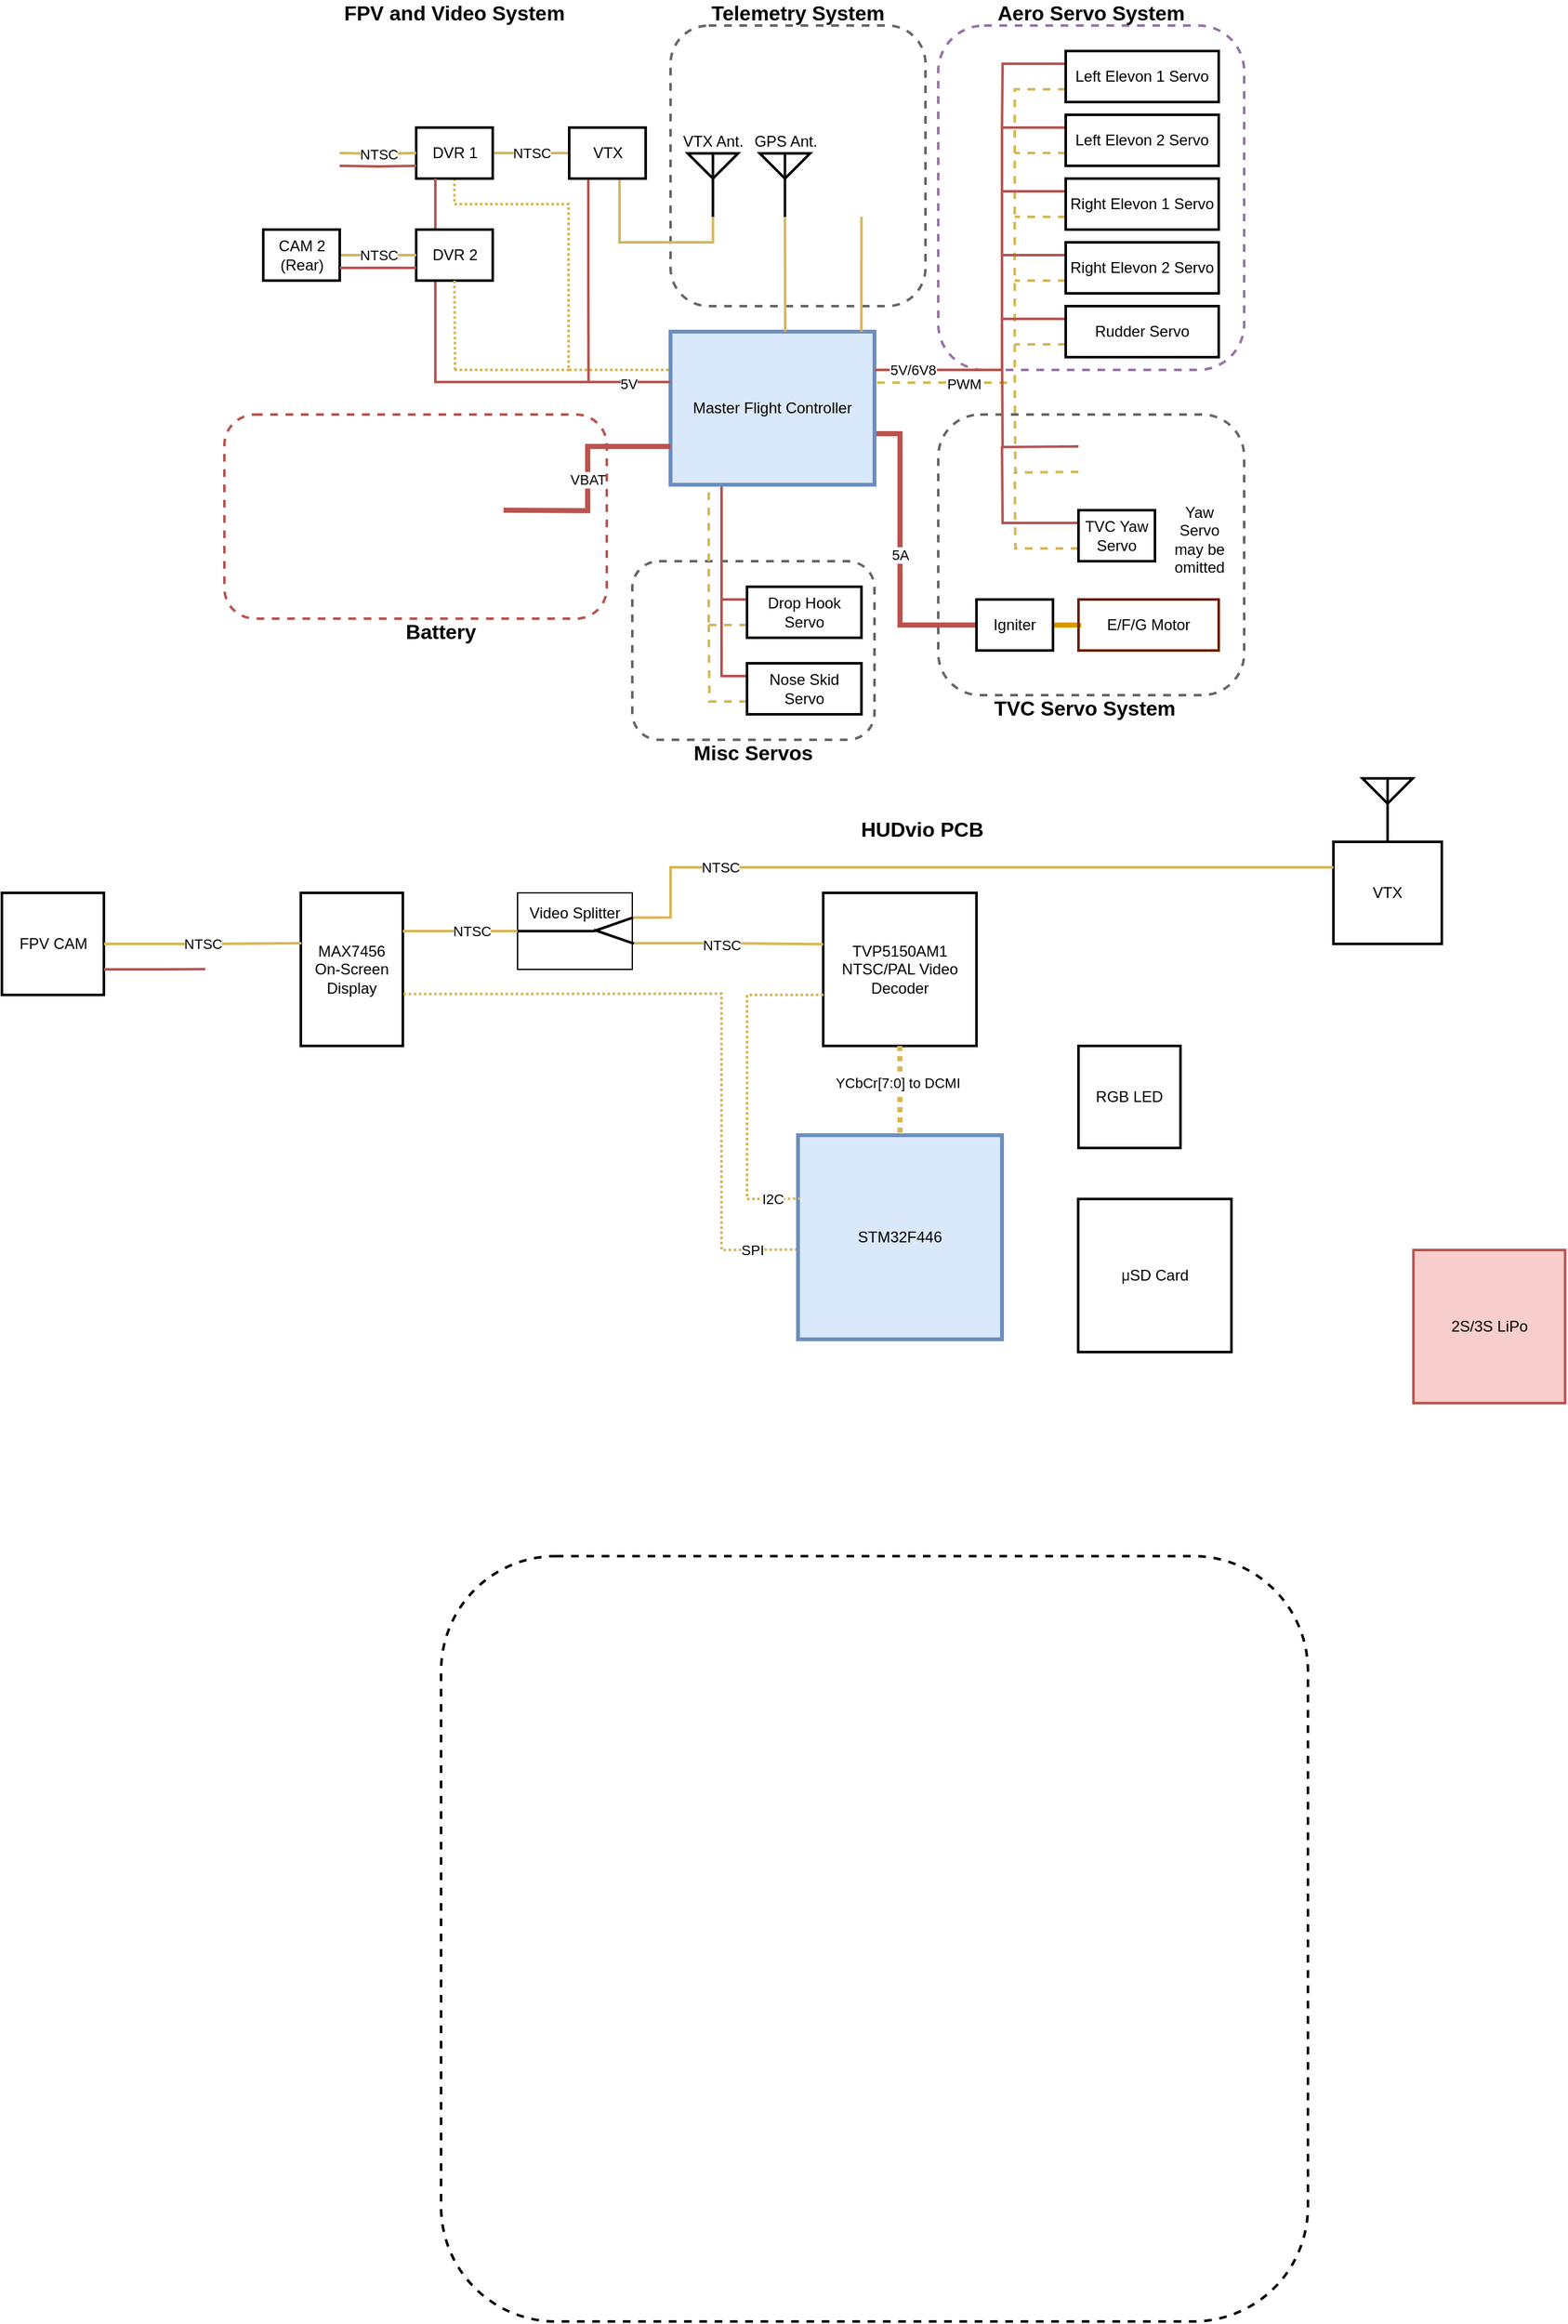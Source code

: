 <mxfile version="14.1.8" type="device"><diagram name="Page-1" id="c7558073-3199-34d8-9f00-42111426c3f3"><mxGraphModel dx="972" dy="130" grid="1" gridSize="10" guides="1" tooltips="1" connect="1" arrows="1" fold="1" page="1" pageScale="1" pageWidth="826" pageHeight="1169" background="#ffffff" math="0" shadow="0"><root><mxCell id="0"/><mxCell id="1" parent="0"/><mxCell id="UUqyPNW_SZ0xAPP06W98-3" value="" style="rounded=1;whiteSpace=wrap;html=1;strokeWidth=2;fillColor=none;dashed=1;" vertex="1" parent="1"><mxGeometry x="180" y="1320" width="680" height="600" as="geometry"/></mxCell><mxCell id="fERpLwHiHbuTwXrpiq9R-182" value="" style="rounded=1;whiteSpace=wrap;html=1;strokeWidth=2;strokeColor=#666666;dashed=1;fontColor=#333333;fillColor=none;" parent="1" vertex="1"><mxGeometry x="330" y="540" width="190" height="140" as="geometry"/></mxCell><mxCell id="fERpLwHiHbuTwXrpiq9R-139" value="" style="rounded=1;whiteSpace=wrap;html=1;strokeWidth=2;strokeColor=#b85450;dashed=1;fillColor=none;" parent="1" vertex="1"><mxGeometry x="10" y="425" width="300" height="160" as="geometry"/></mxCell><mxCell id="fERpLwHiHbuTwXrpiq9R-149" value="" style="rounded=1;whiteSpace=wrap;html=1;strokeWidth=2;strokeColor=#9673a6;dashed=1;fillColor=none;" parent="1" vertex="1"><mxGeometry x="570" y="120" width="240" height="270" as="geometry"/></mxCell><mxCell id="fERpLwHiHbuTwXrpiq9R-150" value="" style="rounded=1;whiteSpace=wrap;html=1;strokeWidth=2;strokeColor=#666666;dashed=1;fontColor=#333333;fillColor=none;" parent="1" vertex="1"><mxGeometry x="570" y="425" width="240" height="220" as="geometry"/></mxCell><mxCell id="fERpLwHiHbuTwXrpiq9R-135" value="" style="rounded=1;whiteSpace=wrap;html=1;strokeWidth=2;strokeColor=#666666;dashed=1;fontColor=#333333;fillColor=none;" parent="1" vertex="1"><mxGeometry x="360" y="120" width="200" height="220" as="geometry"/></mxCell><mxCell id="fERpLwHiHbuTwXrpiq9R-173" style="edgeStyle=orthogonalEdgeStyle;rounded=0;orthogonalLoop=1;jettySize=auto;html=1;exitX=0.75;exitY=1;exitDx=0;exitDy=0;entryX=0;entryY=0.5;entryDx=0;entryDy=0;startArrow=none;startFill=0;endArrow=none;endFill=0;strokeWidth=4;fillColor=#f8cecc;strokeColor=#b85450;" parent="1" source="fERpLwHiHbuTwXrpiq9R-96" target="fERpLwHiHbuTwXrpiq9R-151" edge="1"><mxGeometry relative="1" as="geometry"><Array as="points"><mxPoint x="480" y="440"/><mxPoint x="540" y="440"/><mxPoint x="540" y="590"/></Array></mxGeometry></mxCell><mxCell id="fERpLwHiHbuTwXrpiq9R-174" value="5A" style="edgeLabel;html=1;align=center;verticalAlign=middle;resizable=0;points=[];" parent="fERpLwHiHbuTwXrpiq9R-173" vertex="1" connectable="0"><mxGeometry x="0.284" y="3" relative="1" as="geometry"><mxPoint x="-3.0" y="-4.17" as="offset"/></mxGeometry></mxCell><mxCell id="fERpLwHiHbuTwXrpiq9R-187" style="edgeStyle=orthogonalEdgeStyle;rounded=0;orthogonalLoop=1;jettySize=auto;html=1;exitX=0.25;exitY=1;exitDx=0;exitDy=0;entryX=0;entryY=0.25;entryDx=0;entryDy=0;startArrow=none;startFill=0;endArrow=none;endFill=0;strokeWidth=2;fontSize=16;fillColor=#f8cecc;strokeColor=#b85450;" parent="1" source="fERpLwHiHbuTwXrpiq9R-96" target="fERpLwHiHbuTwXrpiq9R-183" edge="1"><mxGeometry relative="1" as="geometry"/></mxCell><mxCell id="fERpLwHiHbuTwXrpiq9R-197" style="edgeStyle=orthogonalEdgeStyle;rounded=0;orthogonalLoop=1;jettySize=auto;html=1;exitX=0;exitY=1;exitDx=0;exitDy=0;dashed=1;startArrow=none;startFill=0;endArrow=none;endFill=0;strokeWidth=2;fontSize=16;fillColor=#fff2cc;strokeColor=#d6b656;" parent="1" source="fERpLwHiHbuTwXrpiq9R-96" edge="1"><mxGeometry relative="1" as="geometry"><mxPoint x="390.0" y="590" as="targetPoint"/><Array as="points"><mxPoint x="390" y="480"/></Array></mxGeometry></mxCell><mxCell id="fERpLwHiHbuTwXrpiq9R-96" value="Master Flight Controller" style="rounded=0;whiteSpace=wrap;html=1;strokeWidth=3;fillColor=#dae8fc;strokeColor=#6c8ebf;glass=0;shadow=0;sketch=0;" parent="1" vertex="1"><mxGeometry x="360" y="360" width="160" height="120" as="geometry"/></mxCell><mxCell id="fERpLwHiHbuTwXrpiq9R-107" value="NTSC" style="edgeStyle=orthogonalEdgeStyle;rounded=0;orthogonalLoop=1;jettySize=auto;html=1;exitX=1;exitY=0.5;exitDx=0;exitDy=0;entryX=0;entryY=0.5;entryDx=0;entryDy=0;startArrow=none;startFill=0;endArrow=none;endFill=0;strokeWidth=2;fillColor=#fff2cc;strokeColor=#d6b656;" parent="1" source="fERpLwHiHbuTwXrpiq9R-98" target="fERpLwHiHbuTwXrpiq9R-106" edge="1"><mxGeometry relative="1" as="geometry"/></mxCell><mxCell id="fERpLwHiHbuTwXrpiq9R-114" style="edgeStyle=orthogonalEdgeStyle;rounded=0;orthogonalLoop=1;jettySize=auto;html=1;exitX=0.5;exitY=1;exitDx=0;exitDy=0;entryX=0;entryY=0.25;entryDx=0;entryDy=0;startArrow=none;startFill=0;endArrow=none;endFill=0;strokeWidth=2;fillColor=#fff2cc;strokeColor=#d6b656;dashed=1;dashPattern=1 1;" parent="1" source="fERpLwHiHbuTwXrpiq9R-98" target="fERpLwHiHbuTwXrpiq9R-96" edge="1"><mxGeometry relative="1" as="geometry"><Array as="points"><mxPoint x="190" y="260"/><mxPoint x="280" y="260"/><mxPoint x="280" y="390"/></Array></mxGeometry></mxCell><mxCell id="fERpLwHiHbuTwXrpiq9R-98" value="DVR 1" style="rounded=0;whiteSpace=wrap;html=1;strokeWidth=2;" parent="1" vertex="1"><mxGeometry x="160.5" y="200" width="60" height="40" as="geometry"/></mxCell><mxCell id="fERpLwHiHbuTwXrpiq9R-126" style="edgeStyle=orthogonalEdgeStyle;rounded=0;orthogonalLoop=1;jettySize=auto;html=1;exitX=0.25;exitY=1;exitDx=0;exitDy=0;entryX=-0.001;entryY=0.329;entryDx=0;entryDy=0;entryPerimeter=0;startArrow=none;startFill=0;endArrow=none;endFill=0;strokeWidth=2;fillColor=#f8cecc;strokeColor=#b85450;" parent="1" source="fERpLwHiHbuTwXrpiq9R-101" target="fERpLwHiHbuTwXrpiq9R-96" edge="1"><mxGeometry relative="1" as="geometry"/></mxCell><mxCell id="fERpLwHiHbuTwXrpiq9R-129" value="5V" style="edgeLabel;html=1;align=center;verticalAlign=middle;resizable=0;points=[];" parent="fERpLwHiHbuTwXrpiq9R-126" vertex="1" connectable="0"><mxGeometry x="0.751" y="-1" relative="1" as="geometry"><mxPoint as="offset"/></mxGeometry></mxCell><mxCell id="fERpLwHiHbuTwXrpiq9R-127" style="edgeStyle=orthogonalEdgeStyle;rounded=0;orthogonalLoop=1;jettySize=auto;html=1;exitX=0.25;exitY=0;exitDx=0;exitDy=0;entryX=0.25;entryY=1;entryDx=0;entryDy=0;startArrow=none;startFill=0;endArrow=none;endFill=0;strokeWidth=2;fillColor=#f8cecc;strokeColor=#b85450;" parent="1" source="fERpLwHiHbuTwXrpiq9R-101" target="fERpLwHiHbuTwXrpiq9R-98" edge="1"><mxGeometry relative="1" as="geometry"/></mxCell><mxCell id="fERpLwHiHbuTwXrpiq9R-101" value="DVR 2" style="rounded=0;whiteSpace=wrap;html=1;strokeWidth=2;" parent="1" vertex="1"><mxGeometry x="160.5" y="280" width="60" height="40" as="geometry"/></mxCell><mxCell id="fERpLwHiHbuTwXrpiq9R-104" value="NTSC" style="edgeStyle=orthogonalEdgeStyle;rounded=0;orthogonalLoop=1;jettySize=auto;html=1;exitX=1;exitY=0.5;exitDx=0;exitDy=0;entryX=0;entryY=0.5;entryDx=0;entryDy=0;strokeWidth=2;endArrow=none;endFill=0;fillColor=#fff2cc;strokeColor=#d6b656;" parent="1" target="fERpLwHiHbuTwXrpiq9R-98" edge="1"><mxGeometry relative="1" as="geometry"><mxPoint x="100.5" y="220" as="sourcePoint"/></mxGeometry></mxCell><mxCell id="fERpLwHiHbuTwXrpiq9R-130" style="edgeStyle=orthogonalEdgeStyle;rounded=0;orthogonalLoop=1;jettySize=auto;html=1;exitX=1;exitY=0.75;exitDx=0;exitDy=0;entryX=0;entryY=0.75;entryDx=0;entryDy=0;startArrow=none;startFill=0;endArrow=none;endFill=0;strokeWidth=2;fillColor=#f8cecc;strokeColor=#b85450;" parent="1" target="fERpLwHiHbuTwXrpiq9R-98" edge="1"><mxGeometry relative="1" as="geometry"><mxPoint x="100.5" y="230" as="sourcePoint"/></mxGeometry></mxCell><mxCell id="fERpLwHiHbuTwXrpiq9R-105" value="NTSC" style="edgeStyle=orthogonalEdgeStyle;rounded=0;orthogonalLoop=1;jettySize=auto;html=1;exitX=1;exitY=0.5;exitDx=0;exitDy=0;entryX=0;entryY=0.5;entryDx=0;entryDy=0;strokeWidth=2;startArrow=none;startFill=0;endArrow=none;endFill=0;fillColor=#fff2cc;strokeColor=#d6b656;" parent="1" source="fERpLwHiHbuTwXrpiq9R-103" target="fERpLwHiHbuTwXrpiq9R-101" edge="1"><mxGeometry relative="1" as="geometry"/></mxCell><mxCell id="fERpLwHiHbuTwXrpiq9R-103" value="CAM 2&lt;br&gt;(Rear)" style="rounded=0;whiteSpace=wrap;html=1;strokeWidth=2;" parent="1" vertex="1"><mxGeometry x="40.5" y="280" width="60" height="40" as="geometry"/></mxCell><mxCell id="fERpLwHiHbuTwXrpiq9R-111" style="edgeStyle=orthogonalEdgeStyle;rounded=0;orthogonalLoop=1;jettySize=auto;html=1;exitX=1;exitY=0.5;exitDx=0;exitDy=0;entryX=0.5;entryY=1;entryDx=0;entryDy=0;entryPerimeter=0;startArrow=none;startFill=0;endArrow=none;endFill=0;strokeWidth=2;fillColor=#fff2cc;strokeColor=#d6b656;" parent="1" source="fERpLwHiHbuTwXrpiq9R-106" target="fERpLwHiHbuTwXrpiq9R-110" edge="1"><mxGeometry relative="1" as="geometry"><Array as="points"><mxPoint x="320" y="220"/><mxPoint x="320" y="290"/><mxPoint x="393" y="290"/></Array></mxGeometry></mxCell><mxCell id="fERpLwHiHbuTwXrpiq9R-128" style="edgeStyle=orthogonalEdgeStyle;rounded=0;orthogonalLoop=1;jettySize=auto;html=1;exitX=0.25;exitY=1;exitDx=0;exitDy=0;startArrow=none;startFill=0;endArrow=none;endFill=0;strokeWidth=2;fillColor=#f8cecc;strokeColor=#b85450;" parent="1" source="fERpLwHiHbuTwXrpiq9R-106" edge="1"><mxGeometry relative="1" as="geometry"><mxPoint x="295.667" y="400" as="targetPoint"/></mxGeometry></mxCell><mxCell id="fERpLwHiHbuTwXrpiq9R-106" value="VTX" style="rounded=0;whiteSpace=wrap;html=1;strokeWidth=2;" parent="1" vertex="1"><mxGeometry x="280.5" y="200" width="60" height="40" as="geometry"/></mxCell><mxCell id="fERpLwHiHbuTwXrpiq9R-110" value="VTX Ant." style="verticalLabelPosition=top;shadow=0;dashed=0;align=center;html=1;verticalAlign=bottom;shape=mxgraph.electrical.radio.aerial_-_antenna_2;strokeWidth=2;labelPosition=center;" parent="1" vertex="1"><mxGeometry x="373.5" y="220" width="39.5" height="50" as="geometry"/></mxCell><mxCell id="fERpLwHiHbuTwXrpiq9R-115" value="" style="endArrow=none;html=1;strokeWidth=2;exitX=0.5;exitY=1;exitDx=0;exitDy=0;fillColor=#fff2cc;strokeColor=#d6b656;dashed=1;dashPattern=1 1;" parent="1" source="fERpLwHiHbuTwXrpiq9R-101" edge="1"><mxGeometry width="50" height="50" relative="1" as="geometry"><mxPoint x="270" y="310" as="sourcePoint"/><mxPoint x="191" y="390" as="targetPoint"/></mxGeometry></mxCell><mxCell id="fERpLwHiHbuTwXrpiq9R-116" value="" style="endArrow=none;html=1;strokeWidth=2;fillColor=#fff2cc;strokeColor=#d6b656;dashed=1;dashPattern=1 1;" parent="1" edge="1"><mxGeometry width="50" height="50" relative="1" as="geometry"><mxPoint x="190.5" y="390" as="sourcePoint"/><mxPoint x="280.5" y="390" as="targetPoint"/></mxGeometry></mxCell><mxCell id="fERpLwHiHbuTwXrpiq9R-119" value="GPS Ant." style="verticalLabelPosition=top;shadow=0;dashed=0;align=center;html=1;verticalAlign=bottom;shape=mxgraph.electrical.radio.aerial_-_antenna_2;strokeWidth=2;labelPosition=center;" parent="1" vertex="1"><mxGeometry x="430" y="220" width="39.5" height="50" as="geometry"/></mxCell><mxCell id="fERpLwHiHbuTwXrpiq9R-120" value="" style="endArrow=none;html=1;strokeWidth=2;exitX=0.5;exitY=1;exitDx=0;exitDy=0;exitPerimeter=0;entryX=0.25;entryY=0;entryDx=0;entryDy=0;fillColor=#fff2cc;strokeColor=#d6b656;" parent="1" source="fERpLwHiHbuTwXrpiq9R-119" edge="1"><mxGeometry width="50" height="50" relative="1" as="geometry"><mxPoint x="470" y="320" as="sourcePoint"/><mxPoint x="450" y="360" as="targetPoint"/></mxGeometry></mxCell><mxCell id="fERpLwHiHbuTwXrpiq9R-121" value="" style="endArrow=none;html=1;strokeWidth=2;entryX=0.25;entryY=0;entryDx=0;entryDy=0;fillColor=#fff2cc;strokeColor=#d6b656;exitX=0.5;exitY=1;exitDx=0;exitDy=0;exitPerimeter=0;" parent="1" edge="1"><mxGeometry width="50" height="50" relative="1" as="geometry"><mxPoint x="509.75" y="270.0" as="sourcePoint"/><mxPoint x="509.71" y="360" as="targetPoint"/></mxGeometry></mxCell><mxCell id="fERpLwHiHbuTwXrpiq9R-131" style="edgeStyle=orthogonalEdgeStyle;rounded=0;orthogonalLoop=1;jettySize=auto;html=1;exitX=1;exitY=0.75;exitDx=0;exitDy=0;entryX=0;entryY=0.75;entryDx=0;entryDy=0;startArrow=none;startFill=0;endArrow=none;endFill=0;strokeWidth=2;fillColor=#f8cecc;strokeColor=#b85450;" parent="1" edge="1"><mxGeometry relative="1" as="geometry"><mxPoint x="100.5" y="310" as="sourcePoint"/><mxPoint x="160.5" y="310" as="targetPoint"/></mxGeometry></mxCell><mxCell id="fERpLwHiHbuTwXrpiq9R-133" value="VBAT" style="edgeStyle=orthogonalEdgeStyle;rounded=0;orthogonalLoop=1;jettySize=auto;html=1;entryX=0;entryY=0.75;entryDx=0;entryDy=0;startArrow=none;startFill=0;endArrow=none;endFill=0;strokeWidth=4;fillColor=#f8cecc;strokeColor=#b85450;" parent="1" target="fERpLwHiHbuTwXrpiq9R-96" edge="1"><mxGeometry relative="1" as="geometry"><mxPoint x="229.0" y="499.941" as="sourcePoint"/></mxGeometry></mxCell><mxCell id="fERpLwHiHbuTwXrpiq9R-137" value="Telemetry System" style="text;html=1;strokeColor=none;fillColor=none;align=center;verticalAlign=middle;whiteSpace=wrap;rounded=0;shadow=0;glass=0;dashed=1;sketch=0;fontSize=16;fontStyle=1" parent="1" vertex="1"><mxGeometry x="390" y="100" width="140" height="20" as="geometry"/></mxCell><mxCell id="fERpLwHiHbuTwXrpiq9R-138" value="FPV and Video System" style="text;html=1;strokeColor=none;fillColor=none;align=center;verticalAlign=middle;whiteSpace=wrap;rounded=0;shadow=0;glass=0;dashed=1;sketch=0;fontSize=16;fontStyle=1" parent="1" vertex="1"><mxGeometry x="93.25" y="100" width="194.5" height="20" as="geometry"/></mxCell><mxCell id="fERpLwHiHbuTwXrpiq9R-140" value="Battery" style="text;html=1;strokeColor=none;fillColor=none;align=center;verticalAlign=middle;whiteSpace=wrap;rounded=0;shadow=0;glass=0;dashed=1;sketch=0;fontSize=16;fontStyle=1" parent="1" vertex="1"><mxGeometry x="115" y="585" width="130" height="20" as="geometry"/></mxCell><mxCell id="fERpLwHiHbuTwXrpiq9R-159" style="edgeStyle=orthogonalEdgeStyle;rounded=0;orthogonalLoop=1;jettySize=auto;html=1;exitX=0;exitY=0.25;exitDx=0;exitDy=0;startArrow=none;startFill=0;endArrow=none;endFill=0;strokeWidth=2;fillColor=#f8cecc;strokeColor=#b85450;" parent="1" source="fERpLwHiHbuTwXrpiq9R-142" edge="1"><mxGeometry relative="1" as="geometry"><mxPoint x="620" y="200" as="targetPoint"/></mxGeometry></mxCell><mxCell id="fERpLwHiHbuTwXrpiq9R-160" style="edgeStyle=orthogonalEdgeStyle;rounded=0;orthogonalLoop=1;jettySize=auto;html=1;exitX=0;exitY=0.75;exitDx=0;exitDy=0;entryX=1;entryY=0.333;entryDx=0;entryDy=0;entryPerimeter=0;startArrow=none;startFill=0;endArrow=none;endFill=0;strokeWidth=2;fillColor=#fff2cc;strokeColor=#d6b656;dashed=1;" parent="1" source="fERpLwHiHbuTwXrpiq9R-142" target="fERpLwHiHbuTwXrpiq9R-96" edge="1"><mxGeometry relative="1" as="geometry"><Array as="points"><mxPoint x="630" y="170"/><mxPoint x="630" y="400"/></Array></mxGeometry></mxCell><mxCell id="fERpLwHiHbuTwXrpiq9R-170" value="PWM" style="edgeLabel;html=1;align=center;verticalAlign=middle;resizable=0;points=[];" parent="fERpLwHiHbuTwXrpiq9R-160" vertex="1" connectable="0"><mxGeometry x="0.767" y="1" relative="1" as="geometry"><mxPoint x="24.76" as="offset"/></mxGeometry></mxCell><mxCell id="fERpLwHiHbuTwXrpiq9R-142" value="Left Elevon 1 Servo" style="rounded=0;whiteSpace=wrap;html=1;strokeWidth=2;" parent="1" vertex="1"><mxGeometry x="670" y="140" width="120" height="40" as="geometry"/></mxCell><mxCell id="fERpLwHiHbuTwXrpiq9R-154" style="edgeStyle=orthogonalEdgeStyle;rounded=0;orthogonalLoop=1;jettySize=auto;html=1;exitX=0;exitY=0.25;exitDx=0;exitDy=0;entryX=1;entryY=0.25;entryDx=0;entryDy=0;startArrow=none;startFill=0;endArrow=none;endFill=0;strokeWidth=2;fillColor=#f8cecc;strokeColor=#b85450;" parent="1" source="fERpLwHiHbuTwXrpiq9R-143" target="fERpLwHiHbuTwXrpiq9R-96" edge="1"><mxGeometry relative="1" as="geometry"><Array as="points"><mxPoint x="620" y="200"/><mxPoint x="620" y="390"/></Array></mxGeometry></mxCell><mxCell id="fERpLwHiHbuTwXrpiq9R-171" value="5V/6V8" style="edgeLabel;html=1;align=center;verticalAlign=middle;resizable=0;points=[];" parent="fERpLwHiHbuTwXrpiq9R-154" vertex="1" connectable="0"><mxGeometry x="0.833" y="1" relative="1" as="geometry"><mxPoint x="0.95" y="-1" as="offset"/></mxGeometry></mxCell><mxCell id="fERpLwHiHbuTwXrpiq9R-161" style="edgeStyle=orthogonalEdgeStyle;rounded=0;orthogonalLoop=1;jettySize=auto;html=1;exitX=0;exitY=0.75;exitDx=0;exitDy=0;dashed=1;startArrow=none;startFill=0;endArrow=none;endFill=0;strokeWidth=2;fillColor=#fff2cc;strokeColor=#d6b656;" parent="1" source="fERpLwHiHbuTwXrpiq9R-143" edge="1"><mxGeometry relative="1" as="geometry"><mxPoint x="630" y="220" as="targetPoint"/></mxGeometry></mxCell><mxCell id="fERpLwHiHbuTwXrpiq9R-143" value="Left Elevon 2 Servo" style="rounded=0;whiteSpace=wrap;html=1;strokeWidth=2;" parent="1" vertex="1"><mxGeometry x="670" y="190" width="120" height="40" as="geometry"/></mxCell><mxCell id="fERpLwHiHbuTwXrpiq9R-155" style="edgeStyle=orthogonalEdgeStyle;rounded=0;orthogonalLoop=1;jettySize=auto;html=1;exitX=0;exitY=0.25;exitDx=0;exitDy=0;startArrow=none;startFill=0;endArrow=none;endFill=0;strokeWidth=2;fillColor=#f8cecc;strokeColor=#b85450;" parent="1" source="fERpLwHiHbuTwXrpiq9R-144" edge="1"><mxGeometry relative="1" as="geometry"><mxPoint x="620" y="250" as="targetPoint"/></mxGeometry></mxCell><mxCell id="fERpLwHiHbuTwXrpiq9R-162" style="edgeStyle=orthogonalEdgeStyle;rounded=0;orthogonalLoop=1;jettySize=auto;html=1;exitX=0;exitY=0.75;exitDx=0;exitDy=0;dashed=1;startArrow=none;startFill=0;endArrow=none;endFill=0;strokeWidth=2;fillColor=#fff2cc;strokeColor=#d6b656;" parent="1" source="fERpLwHiHbuTwXrpiq9R-144" edge="1"><mxGeometry relative="1" as="geometry"><mxPoint x="630" y="270" as="targetPoint"/></mxGeometry></mxCell><mxCell id="fERpLwHiHbuTwXrpiq9R-144" value="Right Elevon 1 Servo" style="rounded=0;whiteSpace=wrap;html=1;strokeWidth=2;" parent="1" vertex="1"><mxGeometry x="670" y="240" width="120" height="40" as="geometry"/></mxCell><mxCell id="fERpLwHiHbuTwXrpiq9R-156" style="edgeStyle=orthogonalEdgeStyle;rounded=0;orthogonalLoop=1;jettySize=auto;html=1;exitX=0;exitY=0.25;exitDx=0;exitDy=0;startArrow=none;startFill=0;endArrow=none;endFill=0;strokeWidth=2;fillColor=#f8cecc;strokeColor=#b85450;" parent="1" source="fERpLwHiHbuTwXrpiq9R-145" edge="1"><mxGeometry relative="1" as="geometry"><mxPoint x="620" y="300" as="targetPoint"/></mxGeometry></mxCell><mxCell id="fERpLwHiHbuTwXrpiq9R-163" style="edgeStyle=orthogonalEdgeStyle;rounded=0;orthogonalLoop=1;jettySize=auto;html=1;exitX=0;exitY=0.75;exitDx=0;exitDy=0;dashed=1;startArrow=none;startFill=0;endArrow=none;endFill=0;strokeWidth=2;fillColor=#fff2cc;strokeColor=#d6b656;" parent="1" source="fERpLwHiHbuTwXrpiq9R-145" edge="1"><mxGeometry relative="1" as="geometry"><mxPoint x="630" y="320" as="targetPoint"/></mxGeometry></mxCell><mxCell id="fERpLwHiHbuTwXrpiq9R-145" value="Right Elevon 2 Servo" style="rounded=0;whiteSpace=wrap;html=1;strokeWidth=2;" parent="1" vertex="1"><mxGeometry x="670" y="290" width="120" height="40" as="geometry"/></mxCell><mxCell id="fERpLwHiHbuTwXrpiq9R-157" style="edgeStyle=orthogonalEdgeStyle;rounded=0;orthogonalLoop=1;jettySize=auto;html=1;exitX=0;exitY=0.25;exitDx=0;exitDy=0;startArrow=none;startFill=0;endArrow=none;endFill=0;strokeWidth=2;fillColor=#f8cecc;strokeColor=#b85450;" parent="1" source="fERpLwHiHbuTwXrpiq9R-146" edge="1"><mxGeometry relative="1" as="geometry"><mxPoint x="620" y="350" as="targetPoint"/></mxGeometry></mxCell><mxCell id="fERpLwHiHbuTwXrpiq9R-164" style="edgeStyle=orthogonalEdgeStyle;rounded=0;orthogonalLoop=1;jettySize=auto;html=1;exitX=0;exitY=0.75;exitDx=0;exitDy=0;dashed=1;startArrow=none;startFill=0;endArrow=none;endFill=0;strokeWidth=2;fillColor=#fff2cc;strokeColor=#d6b656;" parent="1" source="fERpLwHiHbuTwXrpiq9R-146" edge="1"><mxGeometry relative="1" as="geometry"><mxPoint x="630" y="370" as="targetPoint"/></mxGeometry></mxCell><mxCell id="fERpLwHiHbuTwXrpiq9R-146" value="Rudder Servo" style="rounded=0;whiteSpace=wrap;html=1;strokeWidth=2;" parent="1" vertex="1"><mxGeometry x="670" y="340" width="120" height="40" as="geometry"/></mxCell><mxCell id="fERpLwHiHbuTwXrpiq9R-166" style="edgeStyle=orthogonalEdgeStyle;rounded=0;orthogonalLoop=1;jettySize=auto;html=1;exitX=0;exitY=0.25;exitDx=0;exitDy=0;startArrow=none;startFill=0;endArrow=none;endFill=0;strokeWidth=2;fillColor=#f8cecc;strokeColor=#b85450;" parent="1" edge="1"><mxGeometry relative="1" as="geometry"><mxPoint x="620" y="370" as="targetPoint"/><mxPoint x="680" y="450.0" as="sourcePoint"/></mxGeometry></mxCell><mxCell id="fERpLwHiHbuTwXrpiq9R-168" style="edgeStyle=orthogonalEdgeStyle;rounded=0;orthogonalLoop=1;jettySize=auto;html=1;exitX=0;exitY=0.75;exitDx=0;exitDy=0;startArrow=none;startFill=0;endArrow=none;endFill=0;strokeWidth=2;fillColor=#fff2cc;strokeColor=#d6b656;dashed=1;" parent="1" edge="1"><mxGeometry relative="1" as="geometry"><mxPoint x="630" y="400" as="targetPoint"/><mxPoint x="680" y="470.0" as="sourcePoint"/></mxGeometry></mxCell><mxCell id="fERpLwHiHbuTwXrpiq9R-167" style="edgeStyle=orthogonalEdgeStyle;rounded=0;orthogonalLoop=1;jettySize=auto;html=1;exitX=0;exitY=0.25;exitDx=0;exitDy=0;startArrow=none;startFill=0;endArrow=none;endFill=0;strokeWidth=2;fillColor=#f8cecc;strokeColor=#b85450;" parent="1" source="fERpLwHiHbuTwXrpiq9R-148" edge="1"><mxGeometry relative="1" as="geometry"><mxPoint x="620" y="450" as="targetPoint"/></mxGeometry></mxCell><mxCell id="fERpLwHiHbuTwXrpiq9R-169" style="edgeStyle=orthogonalEdgeStyle;rounded=0;orthogonalLoop=1;jettySize=auto;html=1;exitX=0;exitY=0.75;exitDx=0;exitDy=0;dashed=1;startArrow=none;startFill=0;endArrow=none;endFill=0;strokeWidth=2;fillColor=#fff2cc;strokeColor=#d6b656;" parent="1" source="fERpLwHiHbuTwXrpiq9R-148" edge="1"><mxGeometry relative="1" as="geometry"><mxPoint x="630" y="470" as="targetPoint"/></mxGeometry></mxCell><mxCell id="fERpLwHiHbuTwXrpiq9R-148" value="TVC Yaw Servo" style="rounded=0;whiteSpace=wrap;html=1;strokeWidth=2;" parent="1" vertex="1"><mxGeometry x="680" y="500" width="60" height="40" as="geometry"/></mxCell><mxCell id="fERpLwHiHbuTwXrpiq9R-176" style="edgeStyle=orthogonalEdgeStyle;rounded=0;orthogonalLoop=1;jettySize=auto;html=1;exitX=1;exitY=0.5;exitDx=0;exitDy=0;entryX=0.002;entryY=0.461;entryDx=0;entryDy=0;entryPerimeter=0;startArrow=none;startFill=0;endArrow=none;endFill=0;strokeWidth=4;fillColor=#ffe6cc;strokeColor=#d79b00;" parent="1" source="fERpLwHiHbuTwXrpiq9R-151" target="fERpLwHiHbuTwXrpiq9R-152" edge="1"><mxGeometry relative="1" as="geometry"/></mxCell><mxCell id="fERpLwHiHbuTwXrpiq9R-151" value="Igniter" style="rounded=0;whiteSpace=wrap;html=1;strokeWidth=2;" parent="1" vertex="1"><mxGeometry x="600" y="570" width="60" height="40" as="geometry"/></mxCell><mxCell id="fERpLwHiHbuTwXrpiq9R-152" value="&lt;font color=&quot;#000000&quot;&gt;E/F/G Motor&lt;/font&gt;" style="rounded=0;whiteSpace=wrap;html=1;strokeWidth=2;strokeColor=#6D1F00;fontColor=#ffffff;fillColor=none;" parent="1" vertex="1"><mxGeometry x="680" y="570" width="110" height="40" as="geometry"/></mxCell><mxCell id="fERpLwHiHbuTwXrpiq9R-165" value="Aero Servo System" style="text;html=1;strokeColor=none;fillColor=none;align=center;verticalAlign=middle;whiteSpace=wrap;rounded=0;shadow=0;glass=0;dashed=1;sketch=0;fontSize=16;fontStyle=1" parent="1" vertex="1"><mxGeometry x="615" y="100" width="150" height="20" as="geometry"/></mxCell><mxCell id="fERpLwHiHbuTwXrpiq9R-177" value="TVC Servo System" style="text;html=1;strokeColor=none;fillColor=none;align=center;verticalAlign=middle;whiteSpace=wrap;rounded=0;shadow=0;glass=0;dashed=1;sketch=0;fontSize=16;fontStyle=1" parent="1" vertex="1"><mxGeometry x="610" y="645" width="150" height="20" as="geometry"/></mxCell><mxCell id="fERpLwHiHbuTwXrpiq9R-178" value="Yaw Servo may be omitted" style="text;html=1;strokeColor=none;fillColor=none;align=center;verticalAlign=middle;whiteSpace=wrap;rounded=0;shadow=0;glass=0;dashed=1;sketch=0;fontSize=12;" parent="1" vertex="1"><mxGeometry x="750" y="495" width="50" height="55" as="geometry"/></mxCell><mxCell id="fERpLwHiHbuTwXrpiq9R-194" style="edgeStyle=orthogonalEdgeStyle;rounded=0;orthogonalLoop=1;jettySize=auto;html=1;exitX=0;exitY=0.75;exitDx=0;exitDy=0;dashed=1;startArrow=none;startFill=0;endArrow=none;endFill=0;strokeWidth=2;fontSize=16;fillColor=#fff2cc;strokeColor=#d6b656;" parent="1" source="fERpLwHiHbuTwXrpiq9R-183" edge="1"><mxGeometry relative="1" as="geometry"><mxPoint x="390" y="590" as="targetPoint"/></mxGeometry></mxCell><mxCell id="fERpLwHiHbuTwXrpiq9R-183" value="Drop Hook Servo" style="rounded=0;whiteSpace=wrap;html=1;strokeWidth=2;" parent="1" vertex="1"><mxGeometry x="420" y="560" width="89.75" height="40" as="geometry"/></mxCell><mxCell id="fERpLwHiHbuTwXrpiq9R-189" style="edgeStyle=orthogonalEdgeStyle;rounded=0;orthogonalLoop=1;jettySize=auto;html=1;exitX=0;exitY=0.25;exitDx=0;exitDy=0;startArrow=none;startFill=0;endArrow=none;endFill=0;strokeWidth=2;fontSize=16;fillColor=#f8cecc;strokeColor=#b85450;" parent="1" source="fERpLwHiHbuTwXrpiq9R-184" edge="1"><mxGeometry relative="1" as="geometry"><mxPoint x="400" y="570" as="targetPoint"/></mxGeometry></mxCell><mxCell id="fERpLwHiHbuTwXrpiq9R-192" style="edgeStyle=orthogonalEdgeStyle;rounded=0;orthogonalLoop=1;jettySize=auto;html=1;exitX=0;exitY=0.75;exitDx=0;exitDy=0;dashed=1;startArrow=none;startFill=0;endArrow=none;endFill=0;strokeWidth=2;fontSize=16;fillColor=#fff2cc;strokeColor=#d6b656;" parent="1" source="fERpLwHiHbuTwXrpiq9R-184" edge="1"><mxGeometry relative="1" as="geometry"><mxPoint x="390" y="590" as="targetPoint"/></mxGeometry></mxCell><mxCell id="fERpLwHiHbuTwXrpiq9R-184" value="Nose Skid Servo" style="rounded=0;whiteSpace=wrap;html=1;strokeWidth=2;" parent="1" vertex="1"><mxGeometry x="420" y="620" width="89.75" height="40" as="geometry"/></mxCell><mxCell id="fERpLwHiHbuTwXrpiq9R-185" value="Misc Servos" style="text;html=1;strokeColor=none;fillColor=none;align=center;verticalAlign=middle;whiteSpace=wrap;rounded=0;shadow=0;glass=0;dashed=1;sketch=0;fontSize=16;fontStyle=1" parent="1" vertex="1"><mxGeometry x="350" y="680" width="150" height="20" as="geometry"/></mxCell><mxCell id="UUqyPNW_SZ0xAPP06W98-1" value="STM32F446" style="rounded=0;whiteSpace=wrap;html=1;strokeWidth=3;fillColor=#dae8fc;strokeColor=#6c8ebf;glass=0;shadow=0;sketch=0;" vertex="1" parent="1"><mxGeometry x="460" y="990" width="160" height="160" as="geometry"/></mxCell><mxCell id="UUqyPNW_SZ0xAPP06W98-2" value="FPV CAM" style="rounded=0;whiteSpace=wrap;html=1;strokeWidth=2;" vertex="1" parent="1"><mxGeometry x="-164.5" y="800" width="80" height="80" as="geometry"/></mxCell><mxCell id="UUqyPNW_SZ0xAPP06W98-4" value="MAX7456&lt;br&gt;On-Screen Display" style="rounded=0;whiteSpace=wrap;html=1;strokeWidth=2;" vertex="1" parent="1"><mxGeometry x="70" y="800" width="80" height="120" as="geometry"/></mxCell><mxCell id="UUqyPNW_SZ0xAPP06W98-5" value="HUDvio PCB" style="text;html=1;strokeColor=none;fillColor=none;align=center;verticalAlign=middle;whiteSpace=wrap;rounded=0;shadow=0;glass=0;dashed=1;sketch=0;fontSize=16;fontStyle=1" vertex="1" parent="1"><mxGeometry x="460" y="740" width="194.5" height="20" as="geometry"/></mxCell><mxCell id="UUqyPNW_SZ0xAPP06W98-6" value="TVP5150AM1&lt;br&gt;NTSC/PAL Video Decoder" style="rounded=0;whiteSpace=wrap;html=1;strokeWidth=2;" vertex="1" parent="1"><mxGeometry x="479.75" y="800" width="120.25" height="120" as="geometry"/></mxCell><mxCell id="UUqyPNW_SZ0xAPP06W98-7" value="RGB LED" style="rounded=0;whiteSpace=wrap;html=1;strokeWidth=2;" vertex="1" parent="1"><mxGeometry x="680" y="920" width="80" height="80" as="geometry"/></mxCell><mxCell id="UUqyPNW_SZ0xAPP06W98-8" value="2S/3S LiPo" style="rounded=0;whiteSpace=wrap;html=1;strokeWidth=2;fillColor=#f8cecc;strokeColor=#b85450;" vertex="1" parent="1"><mxGeometry x="942.75" y="1080" width="119" height="120" as="geometry"/></mxCell><mxCell id="UUqyPNW_SZ0xAPP06W98-9" value="" style="verticalLabelPosition=top;shadow=0;dashed=0;align=center;html=1;verticalAlign=bottom;shape=mxgraph.electrical.radio.aerial_-_antenna_2;strokeWidth=2;labelPosition=center;" vertex="1" parent="1"><mxGeometry x="902.75" y="710" width="39.5" height="50" as="geometry"/></mxCell><mxCell id="UUqyPNW_SZ0xAPP06W98-10" value="VTX" style="rounded=0;whiteSpace=wrap;html=1;strokeWidth=2;" vertex="1" parent="1"><mxGeometry x="880" y="760" width="85" height="80" as="geometry"/></mxCell><mxCell id="UUqyPNW_SZ0xAPP06W98-11" value="&lt;span style=&quot;color: rgb(32 , 33 , 36) ; font-family: &amp;#34;roboto&amp;#34; , &amp;#34;arial&amp;#34; , sans-serif ; text-align: left ; background-color: rgb(255 , 255 , 255)&quot;&gt;&lt;font style=&quot;font-size: 12px&quot;&gt;µ&lt;/font&gt;&lt;/span&gt;SD Card" style="rounded=0;whiteSpace=wrap;html=1;strokeWidth=2;" vertex="1" parent="1"><mxGeometry x="679.75" y="1040" width="120.25" height="120" as="geometry"/></mxCell><mxCell id="UUqyPNW_SZ0xAPP06W98-12" value="NTSC" style="edgeStyle=orthogonalEdgeStyle;rounded=0;orthogonalLoop=1;jettySize=auto;html=1;exitX=1;exitY=0.5;exitDx=0;exitDy=0;entryX=0.006;entryY=0.329;entryDx=0;entryDy=0;startArrow=none;startFill=0;endArrow=none;endFill=0;strokeWidth=2;fillColor=#fff2cc;strokeColor=#d6b656;entryPerimeter=0;" edge="1" parent="1" source="UUqyPNW_SZ0xAPP06W98-2" target="UUqyPNW_SZ0xAPP06W98-4"><mxGeometry relative="1" as="geometry"><mxPoint x="-60" y="839.8" as="sourcePoint"/><mxPoint y="839.8" as="targetPoint"/></mxGeometry></mxCell><mxCell id="UUqyPNW_SZ0xAPP06W98-13" style="edgeStyle=orthogonalEdgeStyle;rounded=0;orthogonalLoop=1;jettySize=auto;html=1;exitX=1;exitY=0.75;exitDx=0;exitDy=0;entryX=0;entryY=0.75;entryDx=0;entryDy=0;startArrow=none;startFill=0;endArrow=none;endFill=0;strokeWidth=2;fillColor=#f8cecc;strokeColor=#b85450;" edge="1" parent="1" source="UUqyPNW_SZ0xAPP06W98-2"><mxGeometry relative="1" as="geometry"><mxPoint x="-65" y="859.71" as="sourcePoint"/><mxPoint x="-5" y="859.71" as="targetPoint"/></mxGeometry></mxCell><mxCell id="UUqyPNW_SZ0xAPP06W98-16" value="NTSC" style="edgeStyle=orthogonalEdgeStyle;rounded=0;orthogonalLoop=1;jettySize=auto;html=1;exitX=0.997;exitY=0.659;exitDx=0;exitDy=0;entryX=0.001;entryY=0.335;entryDx=0;entryDy=0;strokeWidth=2;endArrow=none;endFill=0;fillColor=#fff2cc;strokeColor=#d6b656;entryPerimeter=0;exitPerimeter=0;" edge="1" parent="1" source="UUqyPNW_SZ0xAPP06W98-25" target="UUqyPNW_SZ0xAPP06W98-6"><mxGeometry x="-0.068" y="-1" relative="1" as="geometry"><mxPoint x="360" y="839.83" as="sourcePoint"/><mxPoint x="420" y="839.83" as="targetPoint"/><mxPoint as="offset"/></mxGeometry></mxCell><mxCell id="UUqyPNW_SZ0xAPP06W98-17" value="" style="endArrow=none;html=1;strokeWidth=4;exitX=0.5;exitY=1;exitDx=0;exitDy=0;fillColor=#fff2cc;strokeColor=#d6b656;dashed=1;dashPattern=1 1;entryX=0.5;entryY=0;entryDx=0;entryDy=0;" edge="1" parent="1" source="UUqyPNW_SZ0xAPP06W98-6" target="UUqyPNW_SZ0xAPP06W98-1"><mxGeometry width="50" height="50" relative="1" as="geometry"><mxPoint x="670" y="810" as="sourcePoint"/><mxPoint x="670.5" y="880" as="targetPoint"/></mxGeometry></mxCell><mxCell id="UUqyPNW_SZ0xAPP06W98-18" value="YCbCr[7:0] to DCMI" style="edgeLabel;html=1;align=center;verticalAlign=middle;resizable=0;points=[];" vertex="1" connectable="0" parent="UUqyPNW_SZ0xAPP06W98-17"><mxGeometry x="-0.172" y="-2" relative="1" as="geometry"><mxPoint as="offset"/></mxGeometry></mxCell><mxCell id="UUqyPNW_SZ0xAPP06W98-21" value="" style="endArrow=none;html=1;strokeWidth=2;fillColor=#fff2cc;strokeColor=#d6b656;dashed=1;dashPattern=1 1;entryX=0.009;entryY=0.311;entryDx=0;entryDy=0;entryPerimeter=0;exitX=0.002;exitY=0.667;exitDx=0;exitDy=0;exitPerimeter=0;rounded=0;" edge="1" parent="1" source="UUqyPNW_SZ0xAPP06W98-6" target="UUqyPNW_SZ0xAPP06W98-1"><mxGeometry width="50" height="50" relative="1" as="geometry"><mxPoint x="400" y="880" as="sourcePoint"/><mxPoint x="440.25" y="1040" as="targetPoint"/><Array as="points"><mxPoint x="420" y="880"/><mxPoint x="420" y="990"/><mxPoint x="420" y="1040"/></Array></mxGeometry></mxCell><mxCell id="UUqyPNW_SZ0xAPP06W98-22" value="I2C" style="edgeLabel;html=1;align=center;verticalAlign=middle;resizable=0;points=[];" vertex="1" connectable="0" parent="UUqyPNW_SZ0xAPP06W98-21"><mxGeometry x="-0.423" y="1" relative="1" as="geometry"><mxPoint x="19" y="144.66" as="offset"/></mxGeometry></mxCell><mxCell id="UUqyPNW_SZ0xAPP06W98-23" value="" style="endArrow=none;html=1;strokeWidth=2;exitX=1.007;exitY=0.661;exitDx=0;exitDy=0;fillColor=#fff2cc;strokeColor=#d6b656;dashed=1;dashPattern=1 1;entryX=-0.009;entryY=0.56;entryDx=0;entryDy=0;entryPerimeter=0;rounded=0;exitPerimeter=0;" edge="1" parent="1" source="UUqyPNW_SZ0xAPP06W98-4" target="UUqyPNW_SZ0xAPP06W98-1"><mxGeometry width="50" height="50" relative="1" as="geometry"><mxPoint x="413.0" y="1010" as="sourcePoint"/><mxPoint x="413.5" y="1080" as="targetPoint"/><Array as="points"><mxPoint x="400" y="879"/><mxPoint x="400" y="980"/><mxPoint x="400" y="1080"/></Array></mxGeometry></mxCell><mxCell id="UUqyPNW_SZ0xAPP06W98-24" value="SPI" style="edgeLabel;html=1;align=center;verticalAlign=middle;resizable=0;points=[];" vertex="1" connectable="0" parent="UUqyPNW_SZ0xAPP06W98-23"><mxGeometry x="0.857" y="-2" relative="1" as="geometry"><mxPoint x="1.99" y="-1.74" as="offset"/></mxGeometry></mxCell><mxCell id="UUqyPNW_SZ0xAPP06W98-25" value="Video Splitter&lt;br&gt;&lt;br&gt;&lt;br&gt;" style="rounded=0;whiteSpace=wrap;html=1;strokeColor=#000000;fillColor=none;" vertex="1" parent="1"><mxGeometry x="240" y="800" width="90" height="60" as="geometry"/></mxCell><mxCell id="UUqyPNW_SZ0xAPP06W98-26" value="NTSC" style="edgeStyle=orthogonalEdgeStyle;rounded=0;orthogonalLoop=1;jettySize=auto;html=1;exitX=0.997;exitY=0.659;exitDx=0;exitDy=0;strokeWidth=2;endArrow=none;endFill=0;fillColor=#fff2cc;strokeColor=#d6b656;exitPerimeter=0;entryX=0;entryY=0.25;entryDx=0;entryDy=0;" edge="1" parent="1" target="UUqyPNW_SZ0xAPP06W98-10"><mxGeometry x="-0.634" relative="1" as="geometry"><mxPoint x="330.0" y="819.34" as="sourcePoint"/><mxPoint x="878" y="780" as="targetPoint"/><Array as="points"><mxPoint x="360" y="819"/><mxPoint x="360" y="780"/></Array><mxPoint as="offset"/></mxGeometry></mxCell><mxCell id="UUqyPNW_SZ0xAPP06W98-30" value="" style="endArrow=none;html=1;strokeWidth=2;entryX=1.007;entryY=0.322;entryDx=0;entryDy=0;entryPerimeter=0;" edge="1" parent="1" target="UUqyPNW_SZ0xAPP06W98-25"><mxGeometry width="50" height="50" relative="1" as="geometry"><mxPoint x="300" y="830" as="sourcePoint"/><mxPoint x="310" y="790" as="targetPoint"/></mxGeometry></mxCell><mxCell id="UUqyPNW_SZ0xAPP06W98-31" value="" style="endArrow=none;html=1;strokeWidth=2;entryX=1.014;entryY=0.663;entryDx=0;entryDy=0;entryPerimeter=0;" edge="1" parent="1" target="UUqyPNW_SZ0xAPP06W98-25"><mxGeometry width="50" height="50" relative="1" as="geometry"><mxPoint x="300" y="829" as="sourcePoint"/><mxPoint x="340.63" y="829.32" as="targetPoint"/></mxGeometry></mxCell><mxCell id="UUqyPNW_SZ0xAPP06W98-32" value="" style="endArrow=none;html=1;strokeWidth=2;exitX=0;exitY=0.5;exitDx=0;exitDy=0;" edge="1" parent="1" source="UUqyPNW_SZ0xAPP06W98-25"><mxGeometry width="50" height="50" relative="1" as="geometry"><mxPoint x="320" y="850.0" as="sourcePoint"/><mxPoint x="300" y="830" as="targetPoint"/></mxGeometry></mxCell><mxCell id="UUqyPNW_SZ0xAPP06W98-33" value="NTSC" style="edgeStyle=orthogonalEdgeStyle;rounded=0;orthogonalLoop=1;jettySize=auto;html=1;entryX=0;entryY=0.5;entryDx=0;entryDy=0;strokeWidth=2;endArrow=none;endFill=0;fillColor=#fff2cc;strokeColor=#d6b656;exitX=1;exitY=0.25;exitDx=0;exitDy=0;" edge="1" parent="1" source="UUqyPNW_SZ0xAPP06W98-4" target="UUqyPNW_SZ0xAPP06W98-25"><mxGeometry x="0.2" relative="1" as="geometry"><mxPoint x="115" y="830" as="sourcePoint"/><mxPoint x="265.14" y="840" as="targetPoint"/><mxPoint as="offset"/><Array as="points"><mxPoint x="160" y="830"/><mxPoint x="160" y="830"/></Array></mxGeometry></mxCell></root></mxGraphModel></diagram></mxfile>